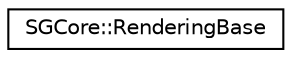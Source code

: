 digraph "Graphical Class Hierarchy"
{
 // LATEX_PDF_SIZE
  edge [fontname="Helvetica",fontsize="10",labelfontname="Helvetica",labelfontsize="10"];
  node [fontname="Helvetica",fontsize="10",shape=record];
  rankdir="LR";
  Node0 [label="SGCore::RenderingBase",height=0.2,width=0.4,color="black", fillcolor="white", style="filled",URL="$structSGCore_1_1RenderingBase.html",tooltip=" "];
}
